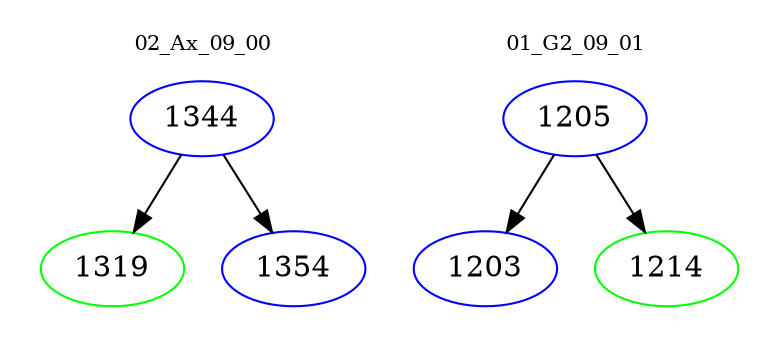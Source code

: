 digraph{
subgraph cluster_0 {
color = white
label = "02_Ax_09_00";
fontsize=10;
T0_1344 [label="1344", color="blue"]
T0_1344 -> T0_1319 [color="black"]
T0_1319 [label="1319", color="green"]
T0_1344 -> T0_1354 [color="black"]
T0_1354 [label="1354", color="blue"]
}
subgraph cluster_1 {
color = white
label = "01_G2_09_01";
fontsize=10;
T1_1205 [label="1205", color="blue"]
T1_1205 -> T1_1203 [color="black"]
T1_1203 [label="1203", color="blue"]
T1_1205 -> T1_1214 [color="black"]
T1_1214 [label="1214", color="green"]
}
}
